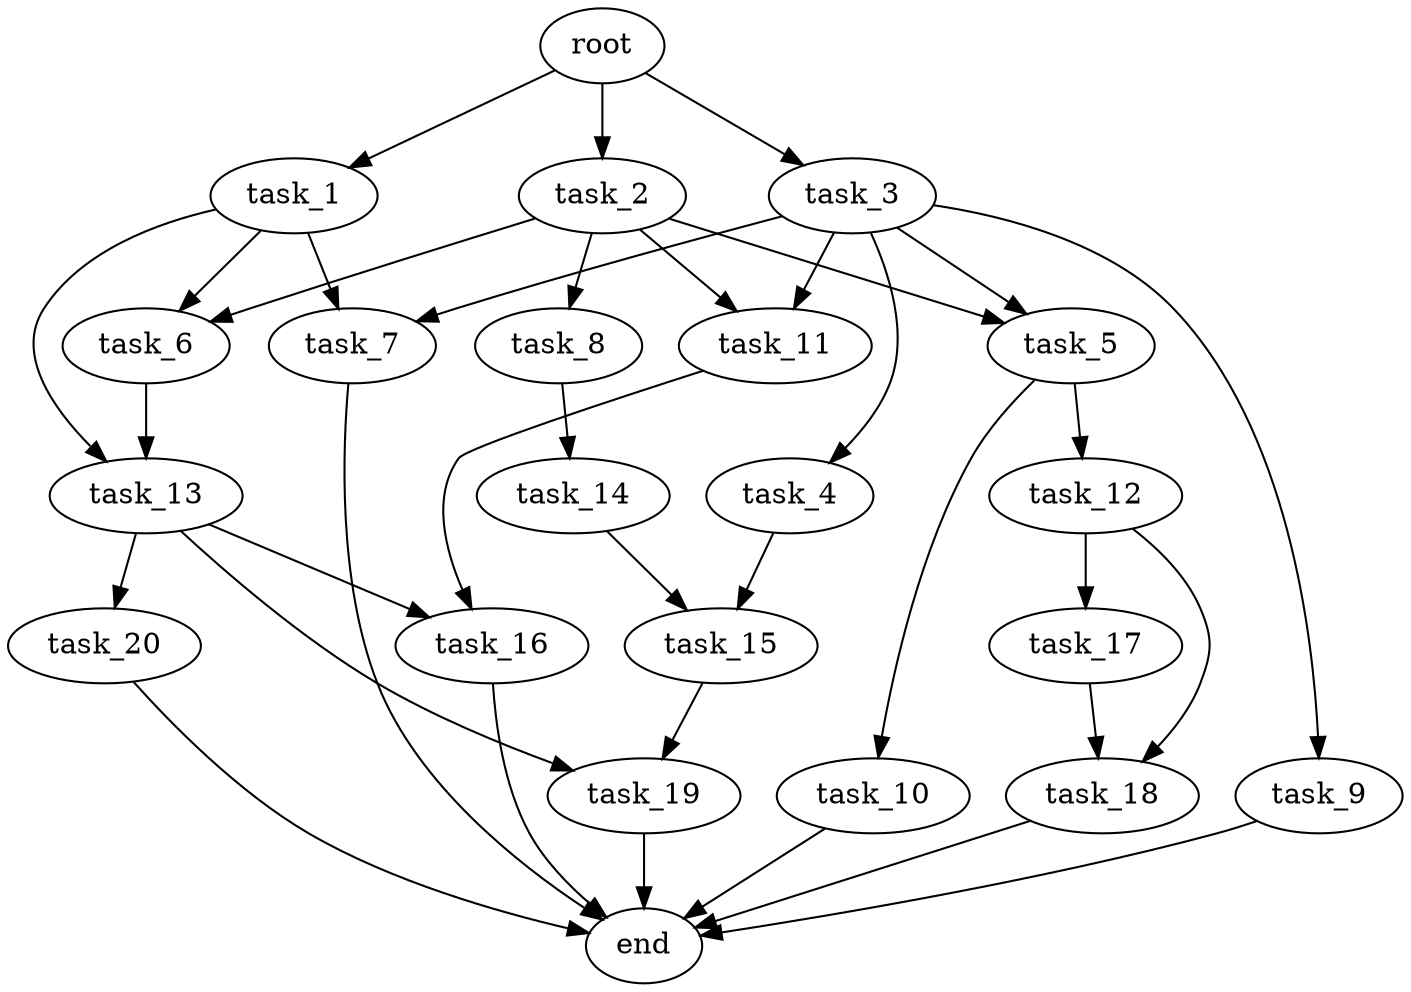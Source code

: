 digraph G {
  root [size="0.000000e+00"];
  task_1 [size="2.951757e+09"];
  task_2 [size="4.120510e+09"];
  task_3 [size="5.507336e+09"];
  task_4 [size="6.107297e+08"];
  task_5 [size="2.798480e+09"];
  task_6 [size="1.373223e+09"];
  task_7 [size="1.995379e+09"];
  task_8 [size="8.846641e+09"];
  task_9 [size="5.258615e+09"];
  task_10 [size="6.307913e+09"];
  task_11 [size="8.021879e+09"];
  task_12 [size="7.948668e+09"];
  task_13 [size="9.894047e+09"];
  task_14 [size="7.819376e+09"];
  task_15 [size="3.591762e+09"];
  task_16 [size="5.445634e+09"];
  task_17 [size="4.847310e+09"];
  task_18 [size="9.126857e+09"];
  task_19 [size="5.024430e+09"];
  task_20 [size="3.884424e+09"];
  end [size="0.000000e+00"];

  root -> task_1 [size="1.000000e-12"];
  root -> task_2 [size="1.000000e-12"];
  root -> task_3 [size="1.000000e-12"];
  task_1 -> task_6 [size="6.866115e+07"];
  task_1 -> task_7 [size="9.976893e+07"];
  task_1 -> task_13 [size="4.947023e+08"];
  task_2 -> task_5 [size="1.399240e+08"];
  task_2 -> task_6 [size="6.866115e+07"];
  task_2 -> task_8 [size="8.846641e+08"];
  task_2 -> task_11 [size="4.010939e+08"];
  task_3 -> task_4 [size="6.107297e+07"];
  task_3 -> task_5 [size="1.399240e+08"];
  task_3 -> task_7 [size="9.976893e+07"];
  task_3 -> task_9 [size="5.258615e+08"];
  task_3 -> task_11 [size="4.010939e+08"];
  task_4 -> task_15 [size="1.795881e+08"];
  task_5 -> task_10 [size="6.307913e+08"];
  task_5 -> task_12 [size="7.948668e+08"];
  task_6 -> task_13 [size="4.947023e+08"];
  task_7 -> end [size="1.000000e-12"];
  task_8 -> task_14 [size="7.819376e+08"];
  task_9 -> end [size="1.000000e-12"];
  task_10 -> end [size="1.000000e-12"];
  task_11 -> task_16 [size="2.722817e+08"];
  task_12 -> task_17 [size="4.847310e+08"];
  task_12 -> task_18 [size="4.563429e+08"];
  task_13 -> task_16 [size="2.722817e+08"];
  task_13 -> task_19 [size="2.512215e+08"];
  task_13 -> task_20 [size="3.884424e+08"];
  task_14 -> task_15 [size="1.795881e+08"];
  task_15 -> task_19 [size="2.512215e+08"];
  task_16 -> end [size="1.000000e-12"];
  task_17 -> task_18 [size="4.563429e+08"];
  task_18 -> end [size="1.000000e-12"];
  task_19 -> end [size="1.000000e-12"];
  task_20 -> end [size="1.000000e-12"];
}
